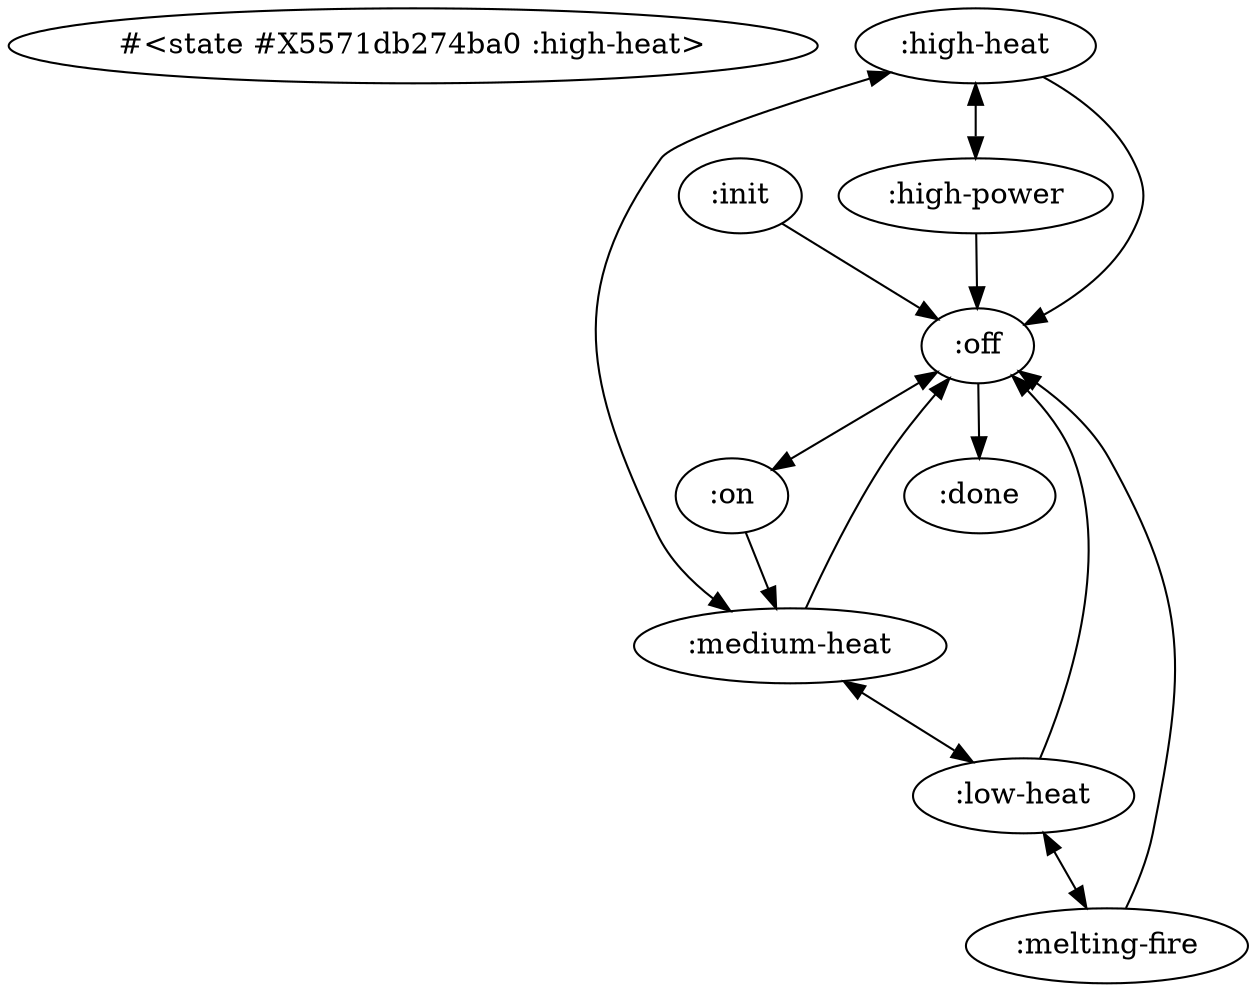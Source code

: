 digraph smach_ih_stove {
   CASE499 [label = "#<state #X5571db274ba0 :high-heat>" ];
   CASE500 [label = ":done" ];
   CASE501 [label = ":high-heat" ];
   CASE502 [label = ":high-power" ];
   CASE503 [label = ":medium-heat" ];
   CASE504 [label = ":low-heat" ];
   CASE505 [label = ":melting-fire" ];
   CASE506 [label = ":off" ];
   CASE507 [label = ":on" ];
   CASE508 [label = ":init" ];
   CASE507 -> CASE503;
   CASE504 -> CASE505[dir = both];
   CASE504 -> CASE506;
   CASE508 -> CASE506;
   CASE505 -> CASE506;
   CASE501 -> CASE502[dir = both];
   CASE501 -> CASE503[dir = both];
   CASE501 -> CASE506;
   CASE506 -> CASE507[dir = both];
   CASE506 -> CASE500;
   CASE502 -> CASE506;
   CASE503 -> CASE504[dir = both];
   CASE503 -> CASE506;
}
